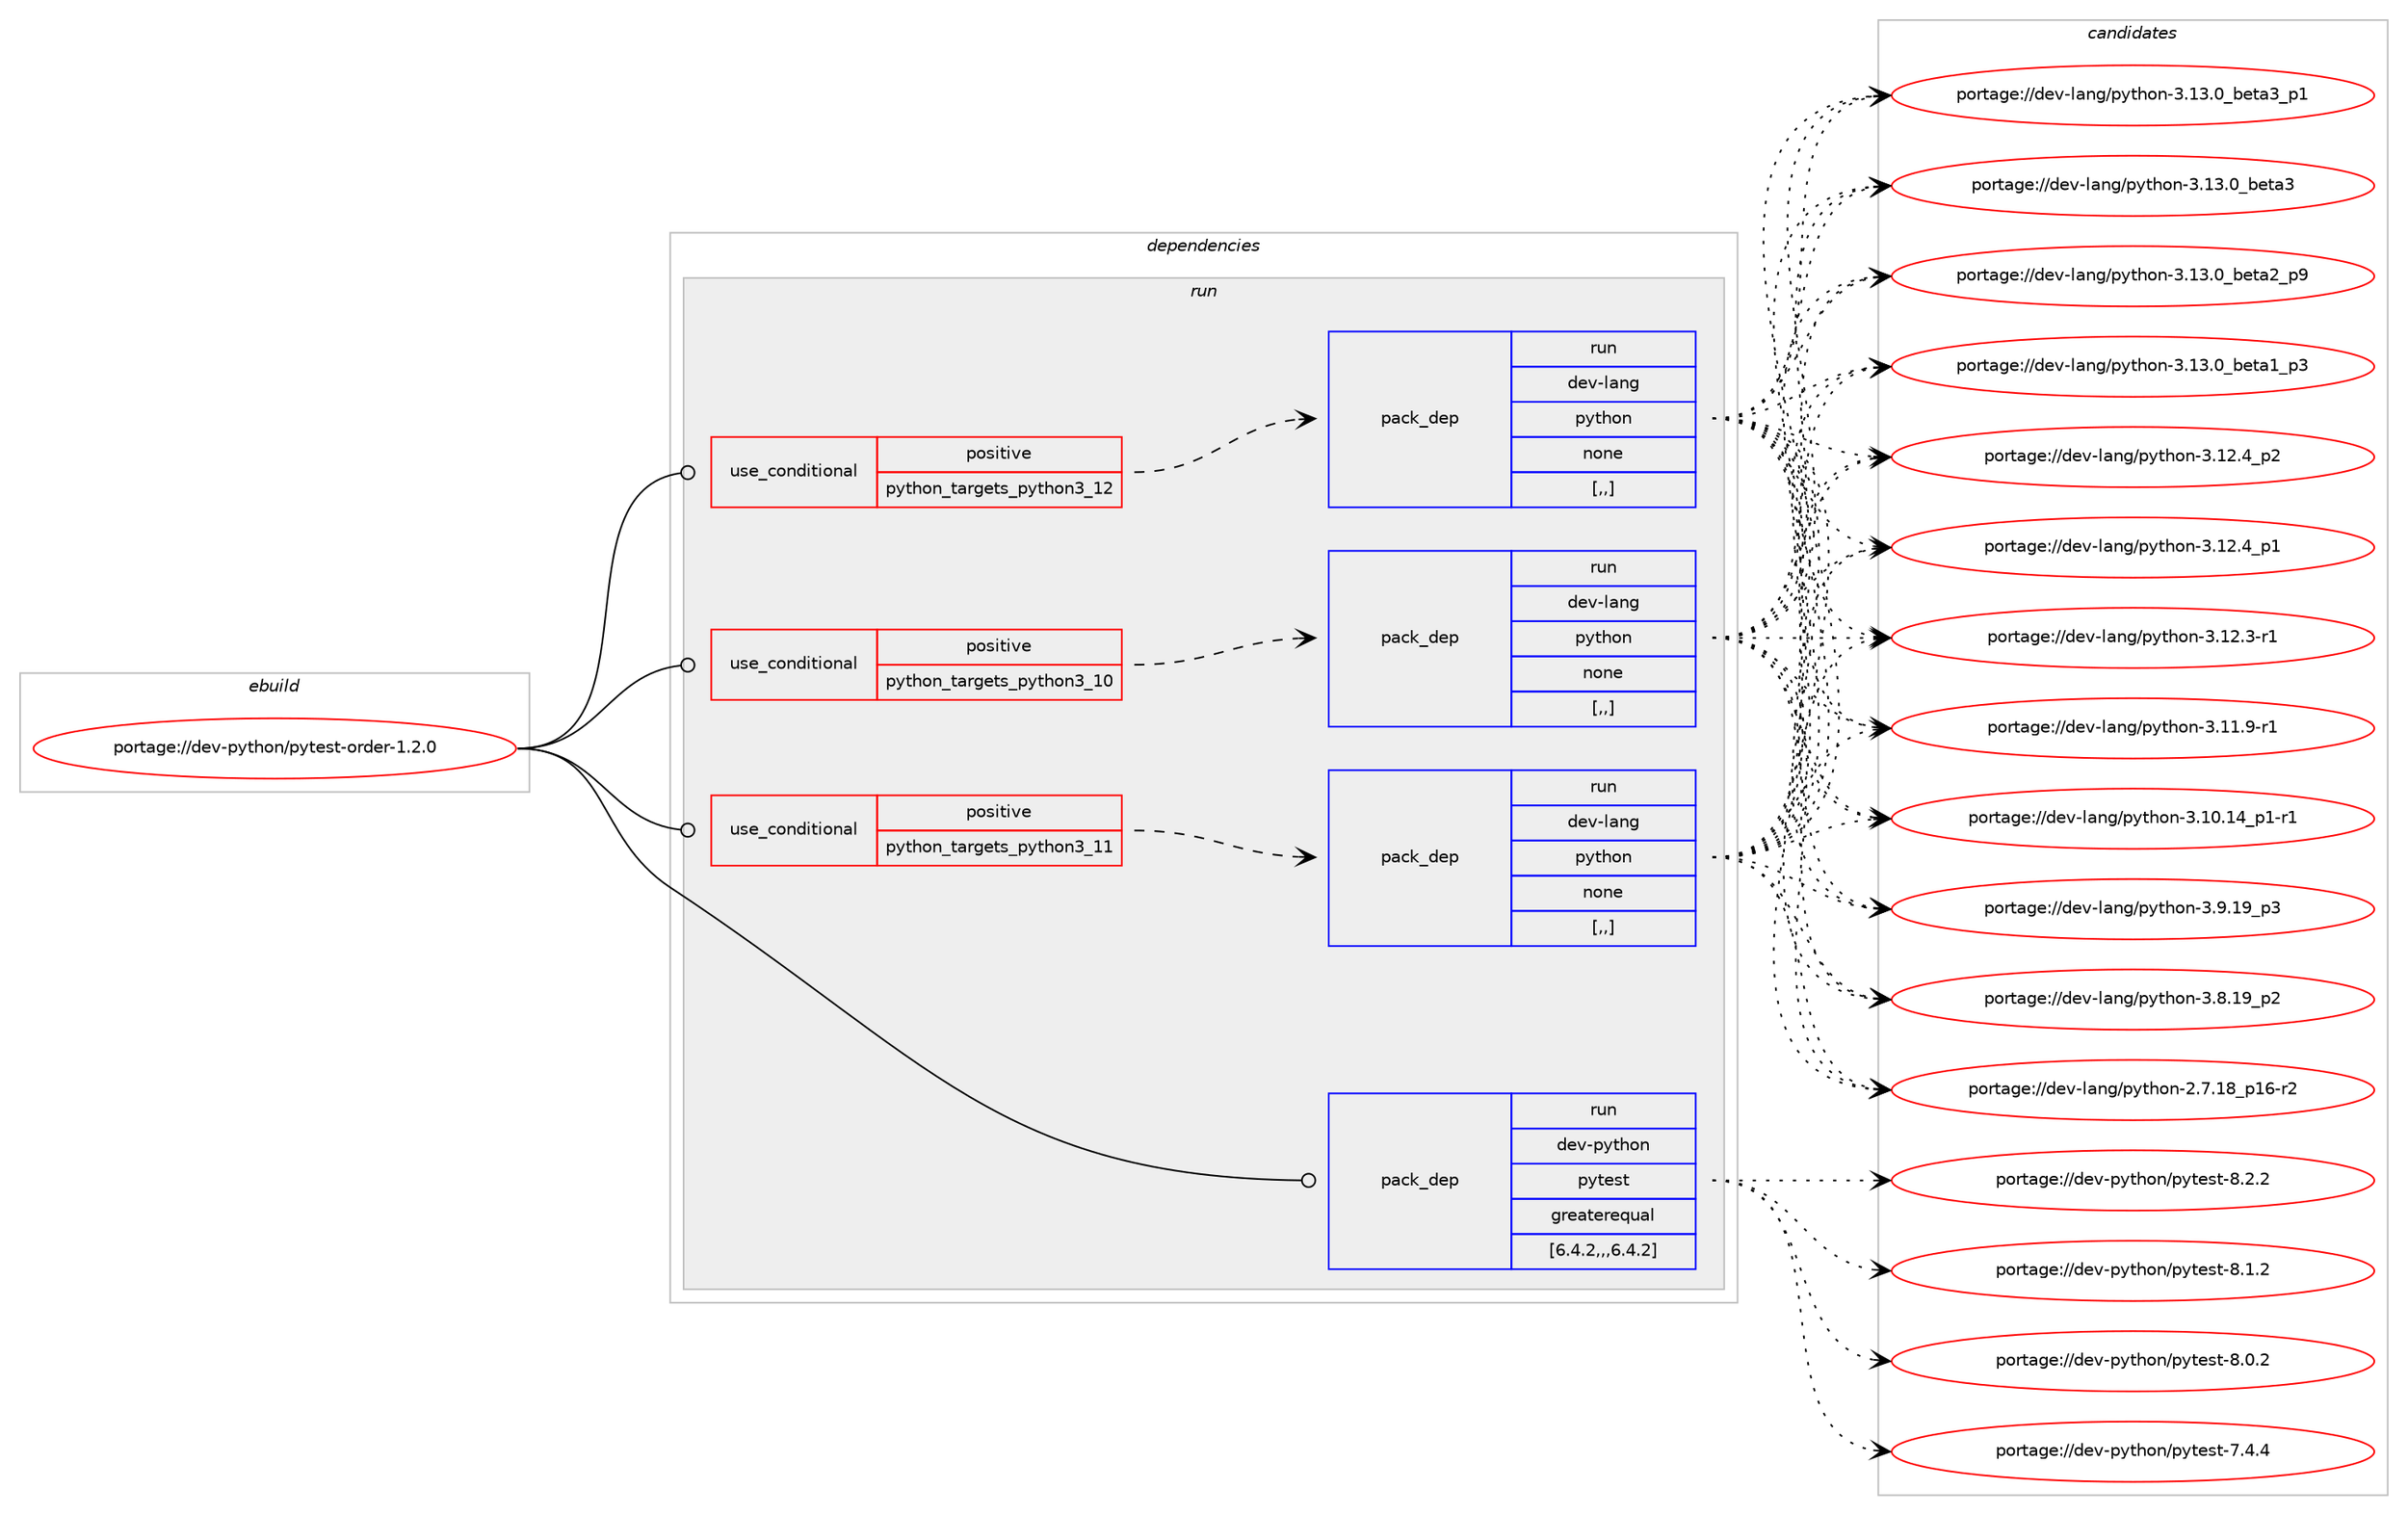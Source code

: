 digraph prolog {

# *************
# Graph options
# *************

newrank=true;
concentrate=true;
compound=true;
graph [rankdir=LR,fontname=Helvetica,fontsize=10,ranksep=1.5];#, ranksep=2.5, nodesep=0.2];
edge  [arrowhead=vee];
node  [fontname=Helvetica,fontsize=10];

# **********
# The ebuild
# **********

subgraph cluster_leftcol {
color=gray;
label=<<i>ebuild</i>>;
id [label="portage://dev-python/pytest-order-1.2.0", color=red, width=4, href="../dev-python/pytest-order-1.2.0.svg"];
}

# ****************
# The dependencies
# ****************

subgraph cluster_midcol {
color=gray;
label=<<i>dependencies</i>>;
subgraph cluster_compile {
fillcolor="#eeeeee";
style=filled;
label=<<i>compile</i>>;
}
subgraph cluster_compileandrun {
fillcolor="#eeeeee";
style=filled;
label=<<i>compile and run</i>>;
}
subgraph cluster_run {
fillcolor="#eeeeee";
style=filled;
label=<<i>run</i>>;
subgraph cond37833 {
dependency158796 [label=<<TABLE BORDER="0" CELLBORDER="1" CELLSPACING="0" CELLPADDING="4"><TR><TD ROWSPAN="3" CELLPADDING="10">use_conditional</TD></TR><TR><TD>positive</TD></TR><TR><TD>python_targets_python3_10</TD></TR></TABLE>>, shape=none, color=red];
subgraph pack119694 {
dependency158797 [label=<<TABLE BORDER="0" CELLBORDER="1" CELLSPACING="0" CELLPADDING="4" WIDTH="220"><TR><TD ROWSPAN="6" CELLPADDING="30">pack_dep</TD></TR><TR><TD WIDTH="110">run</TD></TR><TR><TD>dev-lang</TD></TR><TR><TD>python</TD></TR><TR><TD>none</TD></TR><TR><TD>[,,]</TD></TR></TABLE>>, shape=none, color=blue];
}
dependency158796:e -> dependency158797:w [weight=20,style="dashed",arrowhead="vee"];
}
id:e -> dependency158796:w [weight=20,style="solid",arrowhead="odot"];
subgraph cond37834 {
dependency158798 [label=<<TABLE BORDER="0" CELLBORDER="1" CELLSPACING="0" CELLPADDING="4"><TR><TD ROWSPAN="3" CELLPADDING="10">use_conditional</TD></TR><TR><TD>positive</TD></TR><TR><TD>python_targets_python3_11</TD></TR></TABLE>>, shape=none, color=red];
subgraph pack119695 {
dependency158799 [label=<<TABLE BORDER="0" CELLBORDER="1" CELLSPACING="0" CELLPADDING="4" WIDTH="220"><TR><TD ROWSPAN="6" CELLPADDING="30">pack_dep</TD></TR><TR><TD WIDTH="110">run</TD></TR><TR><TD>dev-lang</TD></TR><TR><TD>python</TD></TR><TR><TD>none</TD></TR><TR><TD>[,,]</TD></TR></TABLE>>, shape=none, color=blue];
}
dependency158798:e -> dependency158799:w [weight=20,style="dashed",arrowhead="vee"];
}
id:e -> dependency158798:w [weight=20,style="solid",arrowhead="odot"];
subgraph cond37835 {
dependency158800 [label=<<TABLE BORDER="0" CELLBORDER="1" CELLSPACING="0" CELLPADDING="4"><TR><TD ROWSPAN="3" CELLPADDING="10">use_conditional</TD></TR><TR><TD>positive</TD></TR><TR><TD>python_targets_python3_12</TD></TR></TABLE>>, shape=none, color=red];
subgraph pack119696 {
dependency158801 [label=<<TABLE BORDER="0" CELLBORDER="1" CELLSPACING="0" CELLPADDING="4" WIDTH="220"><TR><TD ROWSPAN="6" CELLPADDING="30">pack_dep</TD></TR><TR><TD WIDTH="110">run</TD></TR><TR><TD>dev-lang</TD></TR><TR><TD>python</TD></TR><TR><TD>none</TD></TR><TR><TD>[,,]</TD></TR></TABLE>>, shape=none, color=blue];
}
dependency158800:e -> dependency158801:w [weight=20,style="dashed",arrowhead="vee"];
}
id:e -> dependency158800:w [weight=20,style="solid",arrowhead="odot"];
subgraph pack119697 {
dependency158802 [label=<<TABLE BORDER="0" CELLBORDER="1" CELLSPACING="0" CELLPADDING="4" WIDTH="220"><TR><TD ROWSPAN="6" CELLPADDING="30">pack_dep</TD></TR><TR><TD WIDTH="110">run</TD></TR><TR><TD>dev-python</TD></TR><TR><TD>pytest</TD></TR><TR><TD>greaterequal</TD></TR><TR><TD>[6.4.2,,,6.4.2]</TD></TR></TABLE>>, shape=none, color=blue];
}
id:e -> dependency158802:w [weight=20,style="solid",arrowhead="odot"];
}
}

# **************
# The candidates
# **************

subgraph cluster_choices {
rank=same;
color=gray;
label=<<i>candidates</i>>;

subgraph choice119694 {
color=black;
nodesep=1;
choice10010111845108971101034711212111610411111045514649514648959810111697519511249 [label="portage://dev-lang/python-3.13.0_beta3_p1", color=red, width=4,href="../dev-lang/python-3.13.0_beta3_p1.svg"];
choice1001011184510897110103471121211161041111104551464951464895981011169751 [label="portage://dev-lang/python-3.13.0_beta3", color=red, width=4,href="../dev-lang/python-3.13.0_beta3.svg"];
choice10010111845108971101034711212111610411111045514649514648959810111697509511257 [label="portage://dev-lang/python-3.13.0_beta2_p9", color=red, width=4,href="../dev-lang/python-3.13.0_beta2_p9.svg"];
choice10010111845108971101034711212111610411111045514649514648959810111697499511251 [label="portage://dev-lang/python-3.13.0_beta1_p3", color=red, width=4,href="../dev-lang/python-3.13.0_beta1_p3.svg"];
choice100101118451089711010347112121116104111110455146495046529511250 [label="portage://dev-lang/python-3.12.4_p2", color=red, width=4,href="../dev-lang/python-3.12.4_p2.svg"];
choice100101118451089711010347112121116104111110455146495046529511249 [label="portage://dev-lang/python-3.12.4_p1", color=red, width=4,href="../dev-lang/python-3.12.4_p1.svg"];
choice100101118451089711010347112121116104111110455146495046514511449 [label="portage://dev-lang/python-3.12.3-r1", color=red, width=4,href="../dev-lang/python-3.12.3-r1.svg"];
choice100101118451089711010347112121116104111110455146494946574511449 [label="portage://dev-lang/python-3.11.9-r1", color=red, width=4,href="../dev-lang/python-3.11.9-r1.svg"];
choice100101118451089711010347112121116104111110455146494846495295112494511449 [label="portage://dev-lang/python-3.10.14_p1-r1", color=red, width=4,href="../dev-lang/python-3.10.14_p1-r1.svg"];
choice100101118451089711010347112121116104111110455146574649579511251 [label="portage://dev-lang/python-3.9.19_p3", color=red, width=4,href="../dev-lang/python-3.9.19_p3.svg"];
choice100101118451089711010347112121116104111110455146564649579511250 [label="portage://dev-lang/python-3.8.19_p2", color=red, width=4,href="../dev-lang/python-3.8.19_p2.svg"];
choice100101118451089711010347112121116104111110455046554649569511249544511450 [label="portage://dev-lang/python-2.7.18_p16-r2", color=red, width=4,href="../dev-lang/python-2.7.18_p16-r2.svg"];
dependency158797:e -> choice10010111845108971101034711212111610411111045514649514648959810111697519511249:w [style=dotted,weight="100"];
dependency158797:e -> choice1001011184510897110103471121211161041111104551464951464895981011169751:w [style=dotted,weight="100"];
dependency158797:e -> choice10010111845108971101034711212111610411111045514649514648959810111697509511257:w [style=dotted,weight="100"];
dependency158797:e -> choice10010111845108971101034711212111610411111045514649514648959810111697499511251:w [style=dotted,weight="100"];
dependency158797:e -> choice100101118451089711010347112121116104111110455146495046529511250:w [style=dotted,weight="100"];
dependency158797:e -> choice100101118451089711010347112121116104111110455146495046529511249:w [style=dotted,weight="100"];
dependency158797:e -> choice100101118451089711010347112121116104111110455146495046514511449:w [style=dotted,weight="100"];
dependency158797:e -> choice100101118451089711010347112121116104111110455146494946574511449:w [style=dotted,weight="100"];
dependency158797:e -> choice100101118451089711010347112121116104111110455146494846495295112494511449:w [style=dotted,weight="100"];
dependency158797:e -> choice100101118451089711010347112121116104111110455146574649579511251:w [style=dotted,weight="100"];
dependency158797:e -> choice100101118451089711010347112121116104111110455146564649579511250:w [style=dotted,weight="100"];
dependency158797:e -> choice100101118451089711010347112121116104111110455046554649569511249544511450:w [style=dotted,weight="100"];
}
subgraph choice119695 {
color=black;
nodesep=1;
choice10010111845108971101034711212111610411111045514649514648959810111697519511249 [label="portage://dev-lang/python-3.13.0_beta3_p1", color=red, width=4,href="../dev-lang/python-3.13.0_beta3_p1.svg"];
choice1001011184510897110103471121211161041111104551464951464895981011169751 [label="portage://dev-lang/python-3.13.0_beta3", color=red, width=4,href="../dev-lang/python-3.13.0_beta3.svg"];
choice10010111845108971101034711212111610411111045514649514648959810111697509511257 [label="portage://dev-lang/python-3.13.0_beta2_p9", color=red, width=4,href="../dev-lang/python-3.13.0_beta2_p9.svg"];
choice10010111845108971101034711212111610411111045514649514648959810111697499511251 [label="portage://dev-lang/python-3.13.0_beta1_p3", color=red, width=4,href="../dev-lang/python-3.13.0_beta1_p3.svg"];
choice100101118451089711010347112121116104111110455146495046529511250 [label="portage://dev-lang/python-3.12.4_p2", color=red, width=4,href="../dev-lang/python-3.12.4_p2.svg"];
choice100101118451089711010347112121116104111110455146495046529511249 [label="portage://dev-lang/python-3.12.4_p1", color=red, width=4,href="../dev-lang/python-3.12.4_p1.svg"];
choice100101118451089711010347112121116104111110455146495046514511449 [label="portage://dev-lang/python-3.12.3-r1", color=red, width=4,href="../dev-lang/python-3.12.3-r1.svg"];
choice100101118451089711010347112121116104111110455146494946574511449 [label="portage://dev-lang/python-3.11.9-r1", color=red, width=4,href="../dev-lang/python-3.11.9-r1.svg"];
choice100101118451089711010347112121116104111110455146494846495295112494511449 [label="portage://dev-lang/python-3.10.14_p1-r1", color=red, width=4,href="../dev-lang/python-3.10.14_p1-r1.svg"];
choice100101118451089711010347112121116104111110455146574649579511251 [label="portage://dev-lang/python-3.9.19_p3", color=red, width=4,href="../dev-lang/python-3.9.19_p3.svg"];
choice100101118451089711010347112121116104111110455146564649579511250 [label="portage://dev-lang/python-3.8.19_p2", color=red, width=4,href="../dev-lang/python-3.8.19_p2.svg"];
choice100101118451089711010347112121116104111110455046554649569511249544511450 [label="portage://dev-lang/python-2.7.18_p16-r2", color=red, width=4,href="../dev-lang/python-2.7.18_p16-r2.svg"];
dependency158799:e -> choice10010111845108971101034711212111610411111045514649514648959810111697519511249:w [style=dotted,weight="100"];
dependency158799:e -> choice1001011184510897110103471121211161041111104551464951464895981011169751:w [style=dotted,weight="100"];
dependency158799:e -> choice10010111845108971101034711212111610411111045514649514648959810111697509511257:w [style=dotted,weight="100"];
dependency158799:e -> choice10010111845108971101034711212111610411111045514649514648959810111697499511251:w [style=dotted,weight="100"];
dependency158799:e -> choice100101118451089711010347112121116104111110455146495046529511250:w [style=dotted,weight="100"];
dependency158799:e -> choice100101118451089711010347112121116104111110455146495046529511249:w [style=dotted,weight="100"];
dependency158799:e -> choice100101118451089711010347112121116104111110455146495046514511449:w [style=dotted,weight="100"];
dependency158799:e -> choice100101118451089711010347112121116104111110455146494946574511449:w [style=dotted,weight="100"];
dependency158799:e -> choice100101118451089711010347112121116104111110455146494846495295112494511449:w [style=dotted,weight="100"];
dependency158799:e -> choice100101118451089711010347112121116104111110455146574649579511251:w [style=dotted,weight="100"];
dependency158799:e -> choice100101118451089711010347112121116104111110455146564649579511250:w [style=dotted,weight="100"];
dependency158799:e -> choice100101118451089711010347112121116104111110455046554649569511249544511450:w [style=dotted,weight="100"];
}
subgraph choice119696 {
color=black;
nodesep=1;
choice10010111845108971101034711212111610411111045514649514648959810111697519511249 [label="portage://dev-lang/python-3.13.0_beta3_p1", color=red, width=4,href="../dev-lang/python-3.13.0_beta3_p1.svg"];
choice1001011184510897110103471121211161041111104551464951464895981011169751 [label="portage://dev-lang/python-3.13.0_beta3", color=red, width=4,href="../dev-lang/python-3.13.0_beta3.svg"];
choice10010111845108971101034711212111610411111045514649514648959810111697509511257 [label="portage://dev-lang/python-3.13.0_beta2_p9", color=red, width=4,href="../dev-lang/python-3.13.0_beta2_p9.svg"];
choice10010111845108971101034711212111610411111045514649514648959810111697499511251 [label="portage://dev-lang/python-3.13.0_beta1_p3", color=red, width=4,href="../dev-lang/python-3.13.0_beta1_p3.svg"];
choice100101118451089711010347112121116104111110455146495046529511250 [label="portage://dev-lang/python-3.12.4_p2", color=red, width=4,href="../dev-lang/python-3.12.4_p2.svg"];
choice100101118451089711010347112121116104111110455146495046529511249 [label="portage://dev-lang/python-3.12.4_p1", color=red, width=4,href="../dev-lang/python-3.12.4_p1.svg"];
choice100101118451089711010347112121116104111110455146495046514511449 [label="portage://dev-lang/python-3.12.3-r1", color=red, width=4,href="../dev-lang/python-3.12.3-r1.svg"];
choice100101118451089711010347112121116104111110455146494946574511449 [label="portage://dev-lang/python-3.11.9-r1", color=red, width=4,href="../dev-lang/python-3.11.9-r1.svg"];
choice100101118451089711010347112121116104111110455146494846495295112494511449 [label="portage://dev-lang/python-3.10.14_p1-r1", color=red, width=4,href="../dev-lang/python-3.10.14_p1-r1.svg"];
choice100101118451089711010347112121116104111110455146574649579511251 [label="portage://dev-lang/python-3.9.19_p3", color=red, width=4,href="../dev-lang/python-3.9.19_p3.svg"];
choice100101118451089711010347112121116104111110455146564649579511250 [label="portage://dev-lang/python-3.8.19_p2", color=red, width=4,href="../dev-lang/python-3.8.19_p2.svg"];
choice100101118451089711010347112121116104111110455046554649569511249544511450 [label="portage://dev-lang/python-2.7.18_p16-r2", color=red, width=4,href="../dev-lang/python-2.7.18_p16-r2.svg"];
dependency158801:e -> choice10010111845108971101034711212111610411111045514649514648959810111697519511249:w [style=dotted,weight="100"];
dependency158801:e -> choice1001011184510897110103471121211161041111104551464951464895981011169751:w [style=dotted,weight="100"];
dependency158801:e -> choice10010111845108971101034711212111610411111045514649514648959810111697509511257:w [style=dotted,weight="100"];
dependency158801:e -> choice10010111845108971101034711212111610411111045514649514648959810111697499511251:w [style=dotted,weight="100"];
dependency158801:e -> choice100101118451089711010347112121116104111110455146495046529511250:w [style=dotted,weight="100"];
dependency158801:e -> choice100101118451089711010347112121116104111110455146495046529511249:w [style=dotted,weight="100"];
dependency158801:e -> choice100101118451089711010347112121116104111110455146495046514511449:w [style=dotted,weight="100"];
dependency158801:e -> choice100101118451089711010347112121116104111110455146494946574511449:w [style=dotted,weight="100"];
dependency158801:e -> choice100101118451089711010347112121116104111110455146494846495295112494511449:w [style=dotted,weight="100"];
dependency158801:e -> choice100101118451089711010347112121116104111110455146574649579511251:w [style=dotted,weight="100"];
dependency158801:e -> choice100101118451089711010347112121116104111110455146564649579511250:w [style=dotted,weight="100"];
dependency158801:e -> choice100101118451089711010347112121116104111110455046554649569511249544511450:w [style=dotted,weight="100"];
}
subgraph choice119697 {
color=black;
nodesep=1;
choice1001011184511212111610411111047112121116101115116455646504650 [label="portage://dev-python/pytest-8.2.2", color=red, width=4,href="../dev-python/pytest-8.2.2.svg"];
choice1001011184511212111610411111047112121116101115116455646494650 [label="portage://dev-python/pytest-8.1.2", color=red, width=4,href="../dev-python/pytest-8.1.2.svg"];
choice1001011184511212111610411111047112121116101115116455646484650 [label="portage://dev-python/pytest-8.0.2", color=red, width=4,href="../dev-python/pytest-8.0.2.svg"];
choice1001011184511212111610411111047112121116101115116455546524652 [label="portage://dev-python/pytest-7.4.4", color=red, width=4,href="../dev-python/pytest-7.4.4.svg"];
dependency158802:e -> choice1001011184511212111610411111047112121116101115116455646504650:w [style=dotted,weight="100"];
dependency158802:e -> choice1001011184511212111610411111047112121116101115116455646494650:w [style=dotted,weight="100"];
dependency158802:e -> choice1001011184511212111610411111047112121116101115116455646484650:w [style=dotted,weight="100"];
dependency158802:e -> choice1001011184511212111610411111047112121116101115116455546524652:w [style=dotted,weight="100"];
}
}

}
